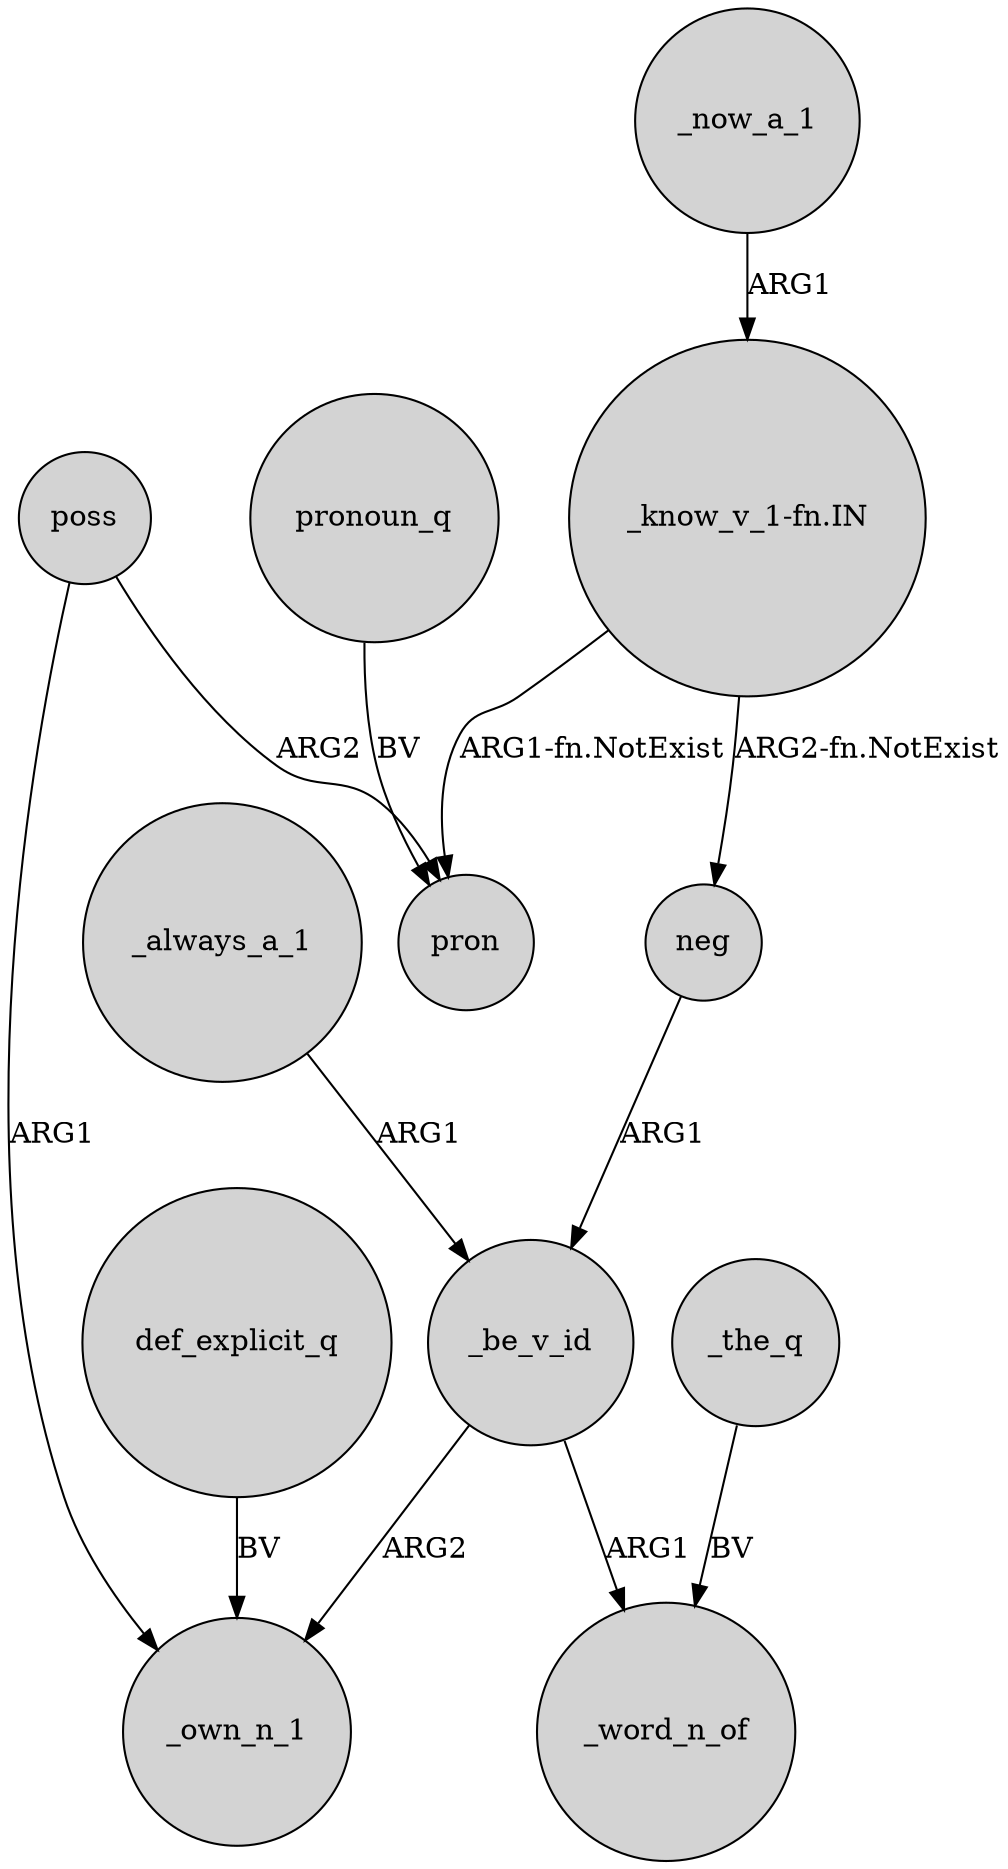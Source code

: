 digraph {
	node [shape=circle style=filled]
	_be_v_id -> _own_n_1 [label=ARG2]
	_be_v_id -> _word_n_of [label=ARG1]
	_the_q -> _word_n_of [label=BV]
	neg -> _be_v_id [label=ARG1]
	_always_a_1 -> _be_v_id [label=ARG1]
	poss -> pron [label=ARG2]
	"_know_v_1-fn.IN" -> neg [label="ARG2-fn.NotExist"]
	def_explicit_q -> _own_n_1 [label=BV]
	_now_a_1 -> "_know_v_1-fn.IN" [label=ARG1]
	poss -> _own_n_1 [label=ARG1]
	"_know_v_1-fn.IN" -> pron [label="ARG1-fn.NotExist"]
	pronoun_q -> pron [label=BV]
}
